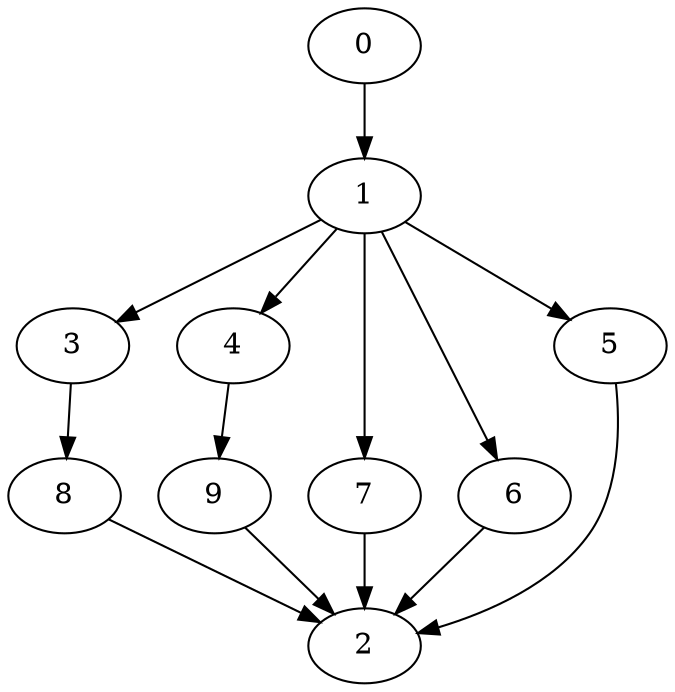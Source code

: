 digraph "SeriesParallel-MaxBf-5_Nodes_10_CCR_0.10_WeightType_Random#1_Homogeneous-6" {
0 [Weight=49];
1 [Weight=69];
3 [Weight=79];
4 [Weight=49];
7 [Weight=99];
6 [Weight=89];
9 [Weight=79];
5 [Weight=69];
8 [Weight=59];
2 [Weight=30];
6 -> 2 [Weight=3];
8 -> 2 [Weight=2];
1 -> 6 [Weight=6];
5 -> 2 [Weight=4];
9 -> 2 [Weight=5];
3 -> 8 [Weight=8];
1 -> 3 [Weight=4];
0 -> 1 [Weight=2];
1 -> 7 [Weight=10];
1 -> 4 [Weight=4];
7 -> 2 [Weight=4];
1 -> 5 [Weight=8];
4 -> 9 [Weight=7];
}
